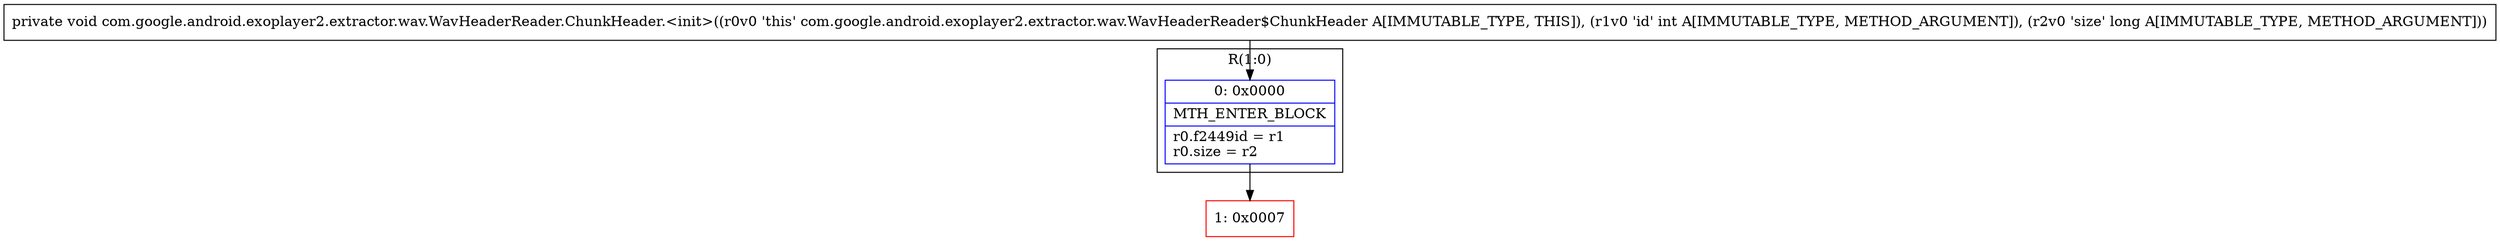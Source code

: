 digraph "CFG forcom.google.android.exoplayer2.extractor.wav.WavHeaderReader.ChunkHeader.\<init\>(IJ)V" {
subgraph cluster_Region_1655271208 {
label = "R(1:0)";
node [shape=record,color=blue];
Node_0 [shape=record,label="{0\:\ 0x0000|MTH_ENTER_BLOCK\l|r0.f2449id = r1\lr0.size = r2\l}"];
}
Node_1 [shape=record,color=red,label="{1\:\ 0x0007}"];
MethodNode[shape=record,label="{private void com.google.android.exoplayer2.extractor.wav.WavHeaderReader.ChunkHeader.\<init\>((r0v0 'this' com.google.android.exoplayer2.extractor.wav.WavHeaderReader$ChunkHeader A[IMMUTABLE_TYPE, THIS]), (r1v0 'id' int A[IMMUTABLE_TYPE, METHOD_ARGUMENT]), (r2v0 'size' long A[IMMUTABLE_TYPE, METHOD_ARGUMENT])) }"];
MethodNode -> Node_0;
Node_0 -> Node_1;
}

